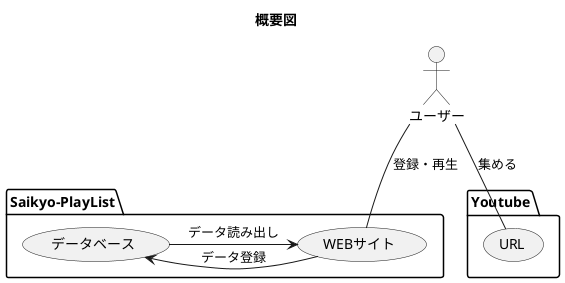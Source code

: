 @startuml "概要"

title "概要図"

:ユーザー: as User

package Saikyo-PlayList{
    (WEBサイト) AS WebSite
    (データベース) as DB
}

package Youtube {
    (URL)
}

User -- URL : 集める
User -- WebSite : 登録・再生
WebSite -> DB : データ登録
DB -> WebSite : データ読み出し


@enduml